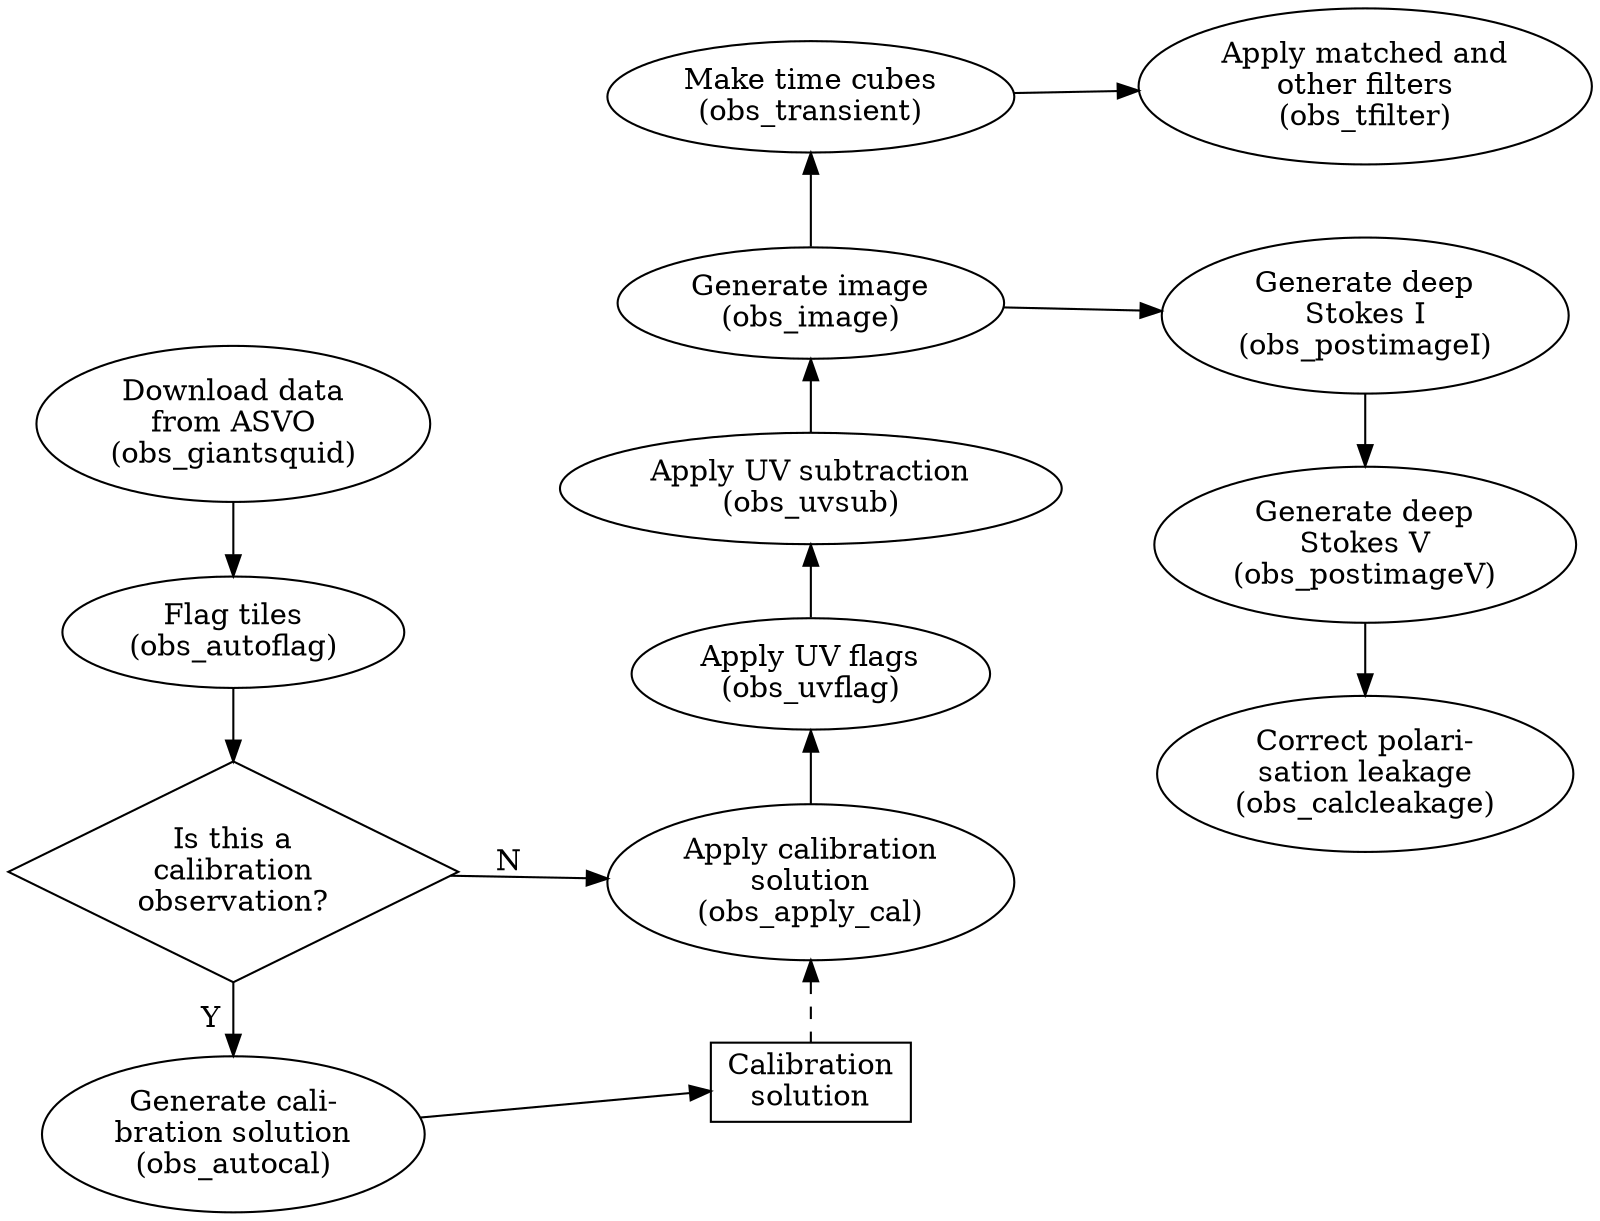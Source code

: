 digraph G {
  rankdir="LR";

  // TODO: Make this subgraph actually do something! (And add other subgraphs)
  subgraph cluster_0 {
    style=filled;
    color=lightgrey;
    transient [label="Make time cubes\n(obs_transient)"];
    tfilter [label="Apply matched and\nother filters\n(obs_tfilter)"];
    transient -> tfilter;
    label="Transients"
  }

  is_cal [shape=diamond; label="Is this a\ncalibration\nobservation?"];
  postimageI [label="postimage-I"];
  postimageV [label="postimage-V"];
  calsol [shape=rectangle; label="Calibration\nsolution"];
  giantsquid [label="Download data\nfrom ASVO\n(obs_giantsquid)"];
  autoflag [label="Flag tiles\n(obs_autoflag)"];
  autocal [label="Generate cali-\nbration solution\n(obs_autocal)"];
  apply_cal [label="Apply calibration\nsolution\n(obs_apply_cal)"];
  uvflag [label="Apply UV flags\n(obs_uvflag)"];
  uvsub [label="Apply UV subtraction\n(obs_uvsub)"];
  image [label="Generate image\n(obs_image)"];
  postimageI [label="Generate deep\nStokes I\n(obs_postimageI)"];
  postimageV [label="Generate deep\nStokes V\n(obs_postimageV)"];
  calc_leakage [label="Correct polari-\nsation leakage\n(obs_calcleakage)"];

  giantsquid -> autoflag -> is_cal;
  is_cal -> autocal [label="Y"];
  autocal -> calsol;
  image -> uvsub [dir=back];
  uvsub -> uvflag [dir=back];
  uvflag -> apply_cal [dir=back];
  transient -> image [dir=back];
  tfilter -> postimageI [style=invis];
  image -> postimageI;
  postimageI -> postimageV;
  postimageV -> calc_leakage;
  apply_cal -> calsol [dir=back; style=dashed];
  is_cal -> apply_cal [label="N"];

  {rank="same"; giantsquid; autoflag; is_cal; autocal;}
  {rank="same"; apply_cal; calsol; uvflag; uvsub; image; transient;}
  {rank="same"; tfilter; postimageI; postimageV; calc_leakage;}
}
